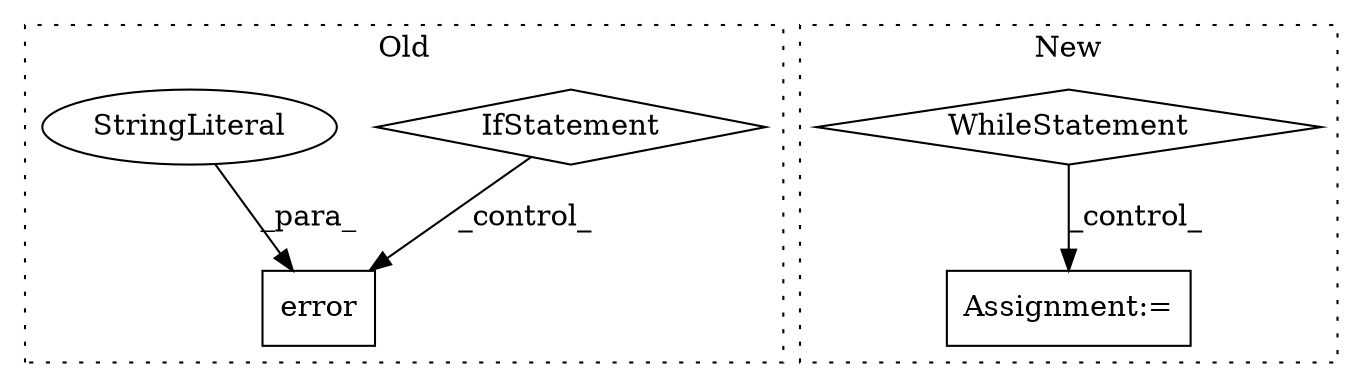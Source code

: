 digraph G {
subgraph cluster0 {
1 [label="error" a="32" s="1073,1129" l="6,1" shape="box"];
4 [label="IfStatement" a="25" s="1033,1053" l="4,2" shape="diamond"];
5 [label="StringLiteral" a="45" s="1079" l="43" shape="ellipse"];
label = "Old";
style="dotted";
}
subgraph cluster1 {
2 [label="WhileStatement" a="61" s="964,997" l="7,2" shape="diamond"];
3 [label="Assignment:=" a="7" s="1015" l="1" shape="box"];
label = "New";
style="dotted";
}
2 -> 3 [label="_control_"];
4 -> 1 [label="_control_"];
5 -> 1 [label="_para_"];
}